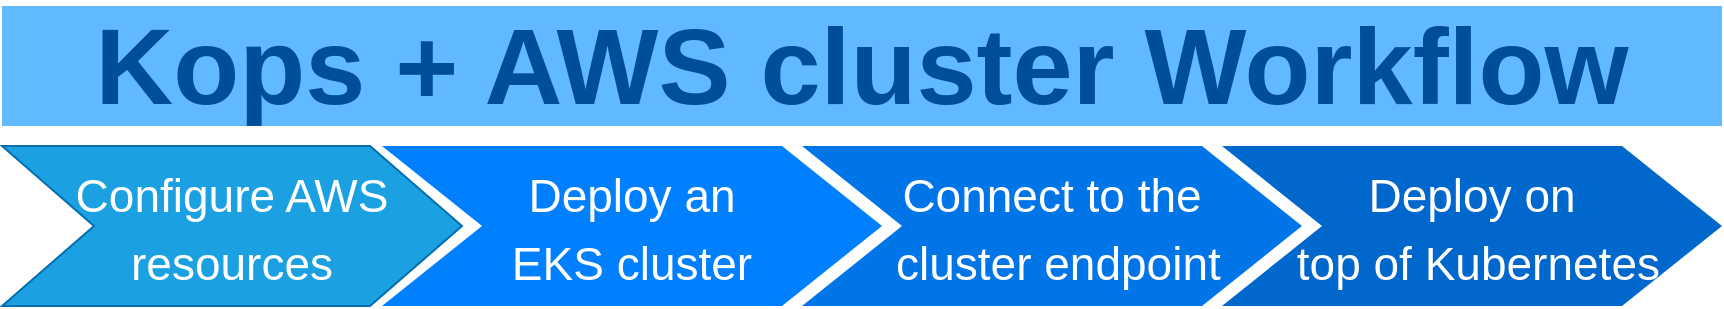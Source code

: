 <mxfile version="13.1.3" type="device"><diagram name="Page-1" id="d9b1e647-80fa-b4a2-5024-87a742678bcc"><mxGraphModel dx="1422" dy="695" grid="1" gridSize="10" guides="1" tooltips="1" connect="1" arrows="1" fold="1" page="1" pageScale="1" pageWidth="1100" pageHeight="850" background="#ffffff" math="0" shadow="0"><root><mxCell id="0"/><mxCell id="1" parent="0"/><mxCell id="57fe6abec08f04cb-1" value="&lt;font style=&quot;font-size: 23px&quot;&gt;Deploy an &lt;br&gt;EKS cluster&lt;/font&gt;" style="shape=step;whiteSpace=wrap;html=1;fontSize=28;fillColor=#0080FF;fontColor=#FFFFFF;strokeColor=none;" parent="1" vertex="1"><mxGeometry x="310" y="180" width="250" height="80" as="geometry"/></mxCell><mxCell id="57fe6abec08f04cb-2" value="&lt;font style=&quot;font-size: 23px&quot;&gt;Connect to the&lt;br&gt;&amp;nbsp;cluster endpoint&lt;/font&gt;" style="shape=step;whiteSpace=wrap;html=1;fontSize=28;fillColor=#0075E8;fontColor=#FFFFFF;strokeColor=none;" parent="1" vertex="1"><mxGeometry x="520" y="180" width="250" height="80" as="geometry"/></mxCell><mxCell id="57fe6abec08f04cb-3" value="&lt;font style=&quot;font-size: 23px&quot;&gt;Deploy on&lt;br&gt;&amp;nbsp;top of Kubernetes&lt;/font&gt;" style="shape=step;whiteSpace=wrap;html=1;fontSize=28;fillColor=#0067CC;fontColor=#FFFFFF;strokeColor=none;" parent="1" vertex="1"><mxGeometry x="730" y="180" width="250" height="80" as="geometry"/></mxCell><mxCell id="57fe6abec08f04cb-7" value="Kops + AWS cluster Workflow" style="text;html=1;strokeColor=none;fillColor=#61BAFF;align=center;verticalAlign=middle;whiteSpace=wrap;fontSize=54;fontStyle=1;fontColor=#004D99;" parent="1" vertex="1"><mxGeometry x="120" y="110" width="860" height="60" as="geometry"/></mxCell><mxCell id="YWpQq908eHc34WmA_eIu-1" value="&lt;font style=&quot;font-size: 23px&quot;&gt;Configure AWS resources&lt;/font&gt;" style="shape=step;whiteSpace=wrap;html=1;fontSize=28;fillColor=#1ba1e2;strokeColor=#006EAF;fontColor=#ffffff;" vertex="1" parent="1"><mxGeometry x="120" y="180" width="230" height="80" as="geometry"/></mxCell></root></mxGraphModel></diagram></mxfile>